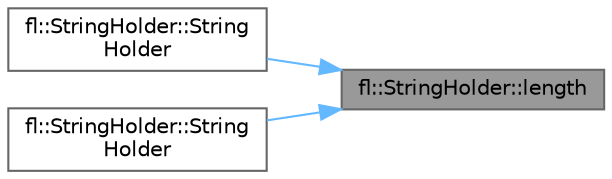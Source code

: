 digraph "fl::StringHolder::length"
{
 // LATEX_PDF_SIZE
  bgcolor="transparent";
  edge [fontname=Helvetica,fontsize=10,labelfontname=Helvetica,labelfontsize=10];
  node [fontname=Helvetica,fontsize=10,shape=box,height=0.2,width=0.4];
  rankdir="RL";
  Node1 [id="Node000001",label="fl::StringHolder::length",height=0.2,width=0.4,color="gray40", fillcolor="grey60", style="filled", fontcolor="black",tooltip=" "];
  Node1 -> Node2 [id="edge1_Node000001_Node000002",dir="back",color="steelblue1",style="solid",tooltip=" "];
  Node2 [id="Node000002",label="fl::StringHolder::String\lHolder",height=0.2,width=0.4,color="grey40", fillcolor="white", style="filled",URL="$dc/da7/classfl_1_1_string_holder.html#a524acda8e1160ed767999b8c1f53ea4d",tooltip=" "];
  Node1 -> Node3 [id="edge2_Node000001_Node000003",dir="back",color="steelblue1",style="solid",tooltip=" "];
  Node3 [id="Node000003",label="fl::StringHolder::String\lHolder",height=0.2,width=0.4,color="grey40", fillcolor="white", style="filled",URL="$dc/da7/classfl_1_1_string_holder.html#a3217c5c04eb7aef81459c1c87e7eee4b",tooltip=" "];
}
